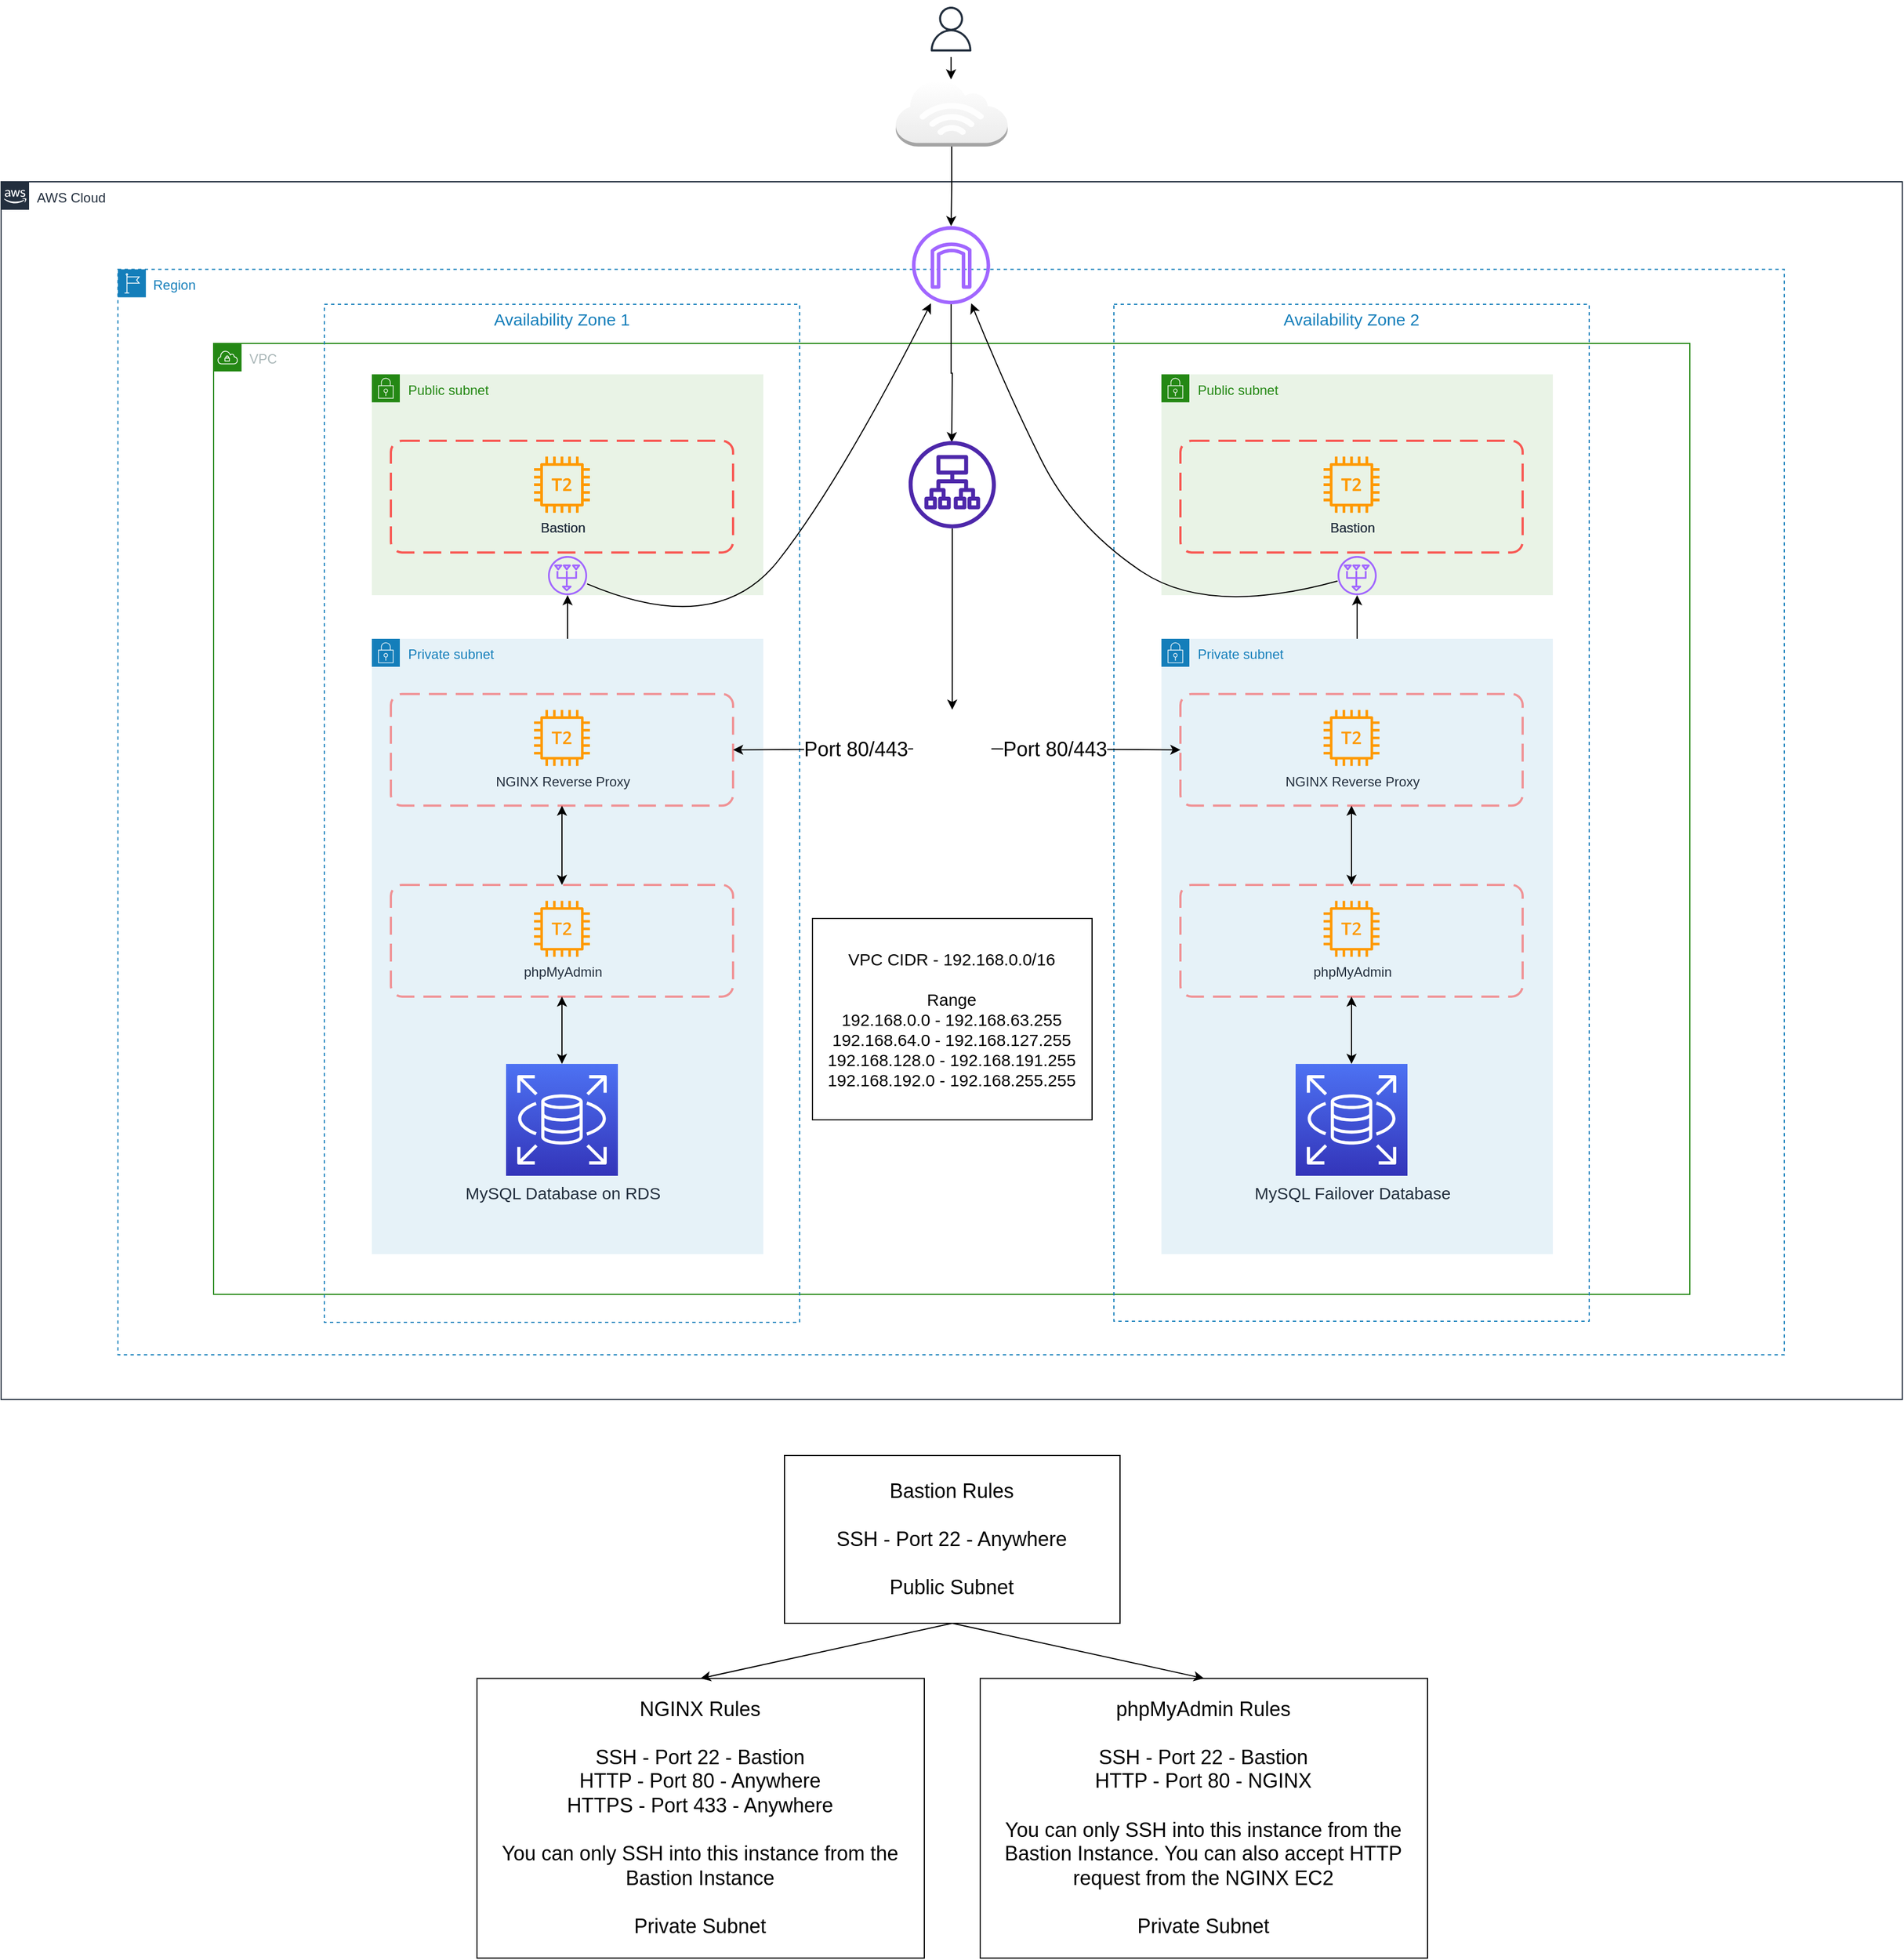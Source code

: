<mxfile version="15.8.2" type="google"><diagram id="fSrnjGD2aspFWsJwa-Qv" name="Page-1"><mxGraphModel dx="-6407" dy="-6089" grid="1" gridSize="10" guides="1" tooltips="1" connect="1" arrows="1" fold="1" page="1" pageScale="1" pageWidth="850" pageHeight="1100" math="0" shadow="0"><root><mxCell id="0"/><mxCell id="1" parent="0"/><mxCell id="5bKBoETCHCRwxor2CSpE-2" value="AWS Cloud" style="points=[[0,0],[0.25,0],[0.5,0],[0.75,0],[1,0],[1,0.25],[1,0.5],[1,0.75],[1,1],[0.75,1],[0.5,1],[0.25,1],[0,1],[0,0.75],[0,0.5],[0,0.25]];outlineConnect=0;gradientColor=none;html=1;whiteSpace=wrap;fontSize=12;fontStyle=0;shape=mxgraph.aws4.group;grIcon=mxgraph.aws4.group_aws_cloud_alt;strokeColor=#232F3E;fillColor=default;verticalAlign=top;align=left;spacingLeft=30;fontColor=#232F3E;dashed=0;" parent="1" vertex="1"><mxGeometry x="9350" y="7861.54" width="1700" height="1088.46" as="geometry"/></mxCell><mxCell id="Xmm6TfRivtz7W0rsvs20-1" style="edgeStyle=orthogonalEdgeStyle;rounded=0;orthogonalLoop=1;jettySize=auto;html=1;" parent="1" source="5bKBoETCHCRwxor2CSpE-3" target="5bKBoETCHCRwxor2CSpE-10" edge="1"><mxGeometry relative="1" as="geometry"/></mxCell><mxCell id="5bKBoETCHCRwxor2CSpE-3" value="" style="sketch=0;outlineConnect=0;fontColor=#232F3E;gradientColor=none;strokeColor=#232F3E;fillColor=#ffffff;dashed=0;verticalLabelPosition=bottom;verticalAlign=top;align=center;html=1;fontSize=12;fontStyle=0;aspect=fixed;shape=mxgraph.aws4.resourceIcon;resIcon=mxgraph.aws4.user;" parent="1" vertex="1"><mxGeometry x="10174.43" y="7700" width="50" height="50" as="geometry"/></mxCell><mxCell id="5bKBoETCHCRwxor2CSpE-4" value="Region" style="points=[[0,0],[0.25,0],[0.5,0],[0.75,0],[1,0],[1,0.25],[1,0.5],[1,0.75],[1,1],[0.75,1],[0.5,1],[0.25,1],[0,1],[0,0.75],[0,0.5],[0,0.25]];outlineConnect=0;gradientColor=none;html=1;whiteSpace=wrap;fontSize=12;fontStyle=0;shape=mxgraph.aws4.group;grIcon=mxgraph.aws4.group_region;strokeColor=#147EBA;fillColor=none;verticalAlign=top;align=left;spacingLeft=30;fontColor=#147EBA;dashed=1;" parent="1" vertex="1"><mxGeometry x="9454.43" y="7939.74" width="1490" height="970.26" as="geometry"/></mxCell><mxCell id="5bKBoETCHCRwxor2CSpE-5" value="VPC" style="points=[[0,0],[0.25,0],[0.5,0],[0.75,0],[1,0],[1,0.25],[1,0.5],[1,0.75],[1,1],[0.75,1],[0.5,1],[0.25,1],[0,1],[0,0.75],[0,0.5],[0,0.25]];outlineConnect=0;gradientColor=none;html=1;whiteSpace=wrap;fontSize=12;fontStyle=0;shape=mxgraph.aws4.group;grIcon=mxgraph.aws4.group_vpc;strokeColor=#248814;fillColor=none;verticalAlign=top;align=left;spacingLeft=30;fontColor=#AAB7B8;dashed=0;" parent="1" vertex="1"><mxGeometry x="9540" y="8006.03" width="1320" height="850" as="geometry"/></mxCell><mxCell id="5bKBoETCHCRwxor2CSpE-7" style="edgeStyle=orthogonalEdgeStyle;rounded=0;orthogonalLoop=1;jettySize=auto;html=1;" parent="1" source="5bKBoETCHCRwxor2CSpE-8" edge="1"><mxGeometry relative="1" as="geometry"><mxPoint x="10200" y="8094.321" as="targetPoint"/></mxGeometry></mxCell><mxCell id="5bKBoETCHCRwxor2CSpE-8" value="" style="sketch=0;outlineConnect=0;fontColor=#232F3E;gradientColor=none;fillColor=#A166FF;strokeColor=none;dashed=0;verticalLabelPosition=bottom;verticalAlign=top;align=center;html=1;fontSize=12;fontStyle=0;aspect=fixed;pointerEvents=1;shape=mxgraph.aws4.internet_gateway;" parent="1" vertex="1"><mxGeometry x="10164.49" y="7901.139" width="69.882" height="69.882" as="geometry"/></mxCell><mxCell id="5bKBoETCHCRwxor2CSpE-9" style="edgeStyle=orthogonalEdgeStyle;rounded=0;orthogonalLoop=1;jettySize=auto;html=1;" parent="1" source="5bKBoETCHCRwxor2CSpE-10" target="5bKBoETCHCRwxor2CSpE-8" edge="1"><mxGeometry relative="1" as="geometry"/></mxCell><mxCell id="5bKBoETCHCRwxor2CSpE-10" value="" style="outlineConnect=0;dashed=0;verticalLabelPosition=bottom;verticalAlign=top;align=center;html=1;shape=mxgraph.aws3.internet_3;fillColor=default;strokeColor=#F58534;gradientDirection=south;gradientColor=#E8E8E8;opacity=90;" parent="1" vertex="1"><mxGeometry x="10150" y="7770" width="100" height="60" as="geometry"/></mxCell><mxCell id="5bKBoETCHCRwxor2CSpE-13" style="edgeStyle=orthogonalEdgeStyle;rounded=0;orthogonalLoop=1;jettySize=auto;html=1;" parent="1" source="bmJ9RPBtk_2PVhjXNljv-72" target="5bKBoETCHCRwxor2CSpE-12" edge="1"><mxGeometry relative="1" as="geometry"><mxPoint x="10200" y="8179.321" as="sourcePoint"/></mxGeometry></mxCell><mxCell id="5bKBoETCHCRwxor2CSpE-16" value="" style="group" parent="1" vertex="1" connectable="0"><mxGeometry x="9639" y="7971.026" width="1309.0" height="920" as="geometry"/></mxCell><mxCell id="5bKBoETCHCRwxor2CSpE-17" value="Availability Zone 1" style="fillColor=none;strokeColor=#147EBA;dashed=1;verticalAlign=top;fontStyle=0;fontColor=#147EBA;spacingTop=-2;fontSize=15;" parent="5bKBoETCHCRwxor2CSpE-16" vertex="1"><mxGeometry width="425" height="910" as="geometry"/></mxCell><mxCell id="5bKBoETCHCRwxor2CSpE-18" value="Public subnet" style="points=[[0,0],[0.25,0],[0.5,0],[0.75,0],[1,0],[1,0.25],[1,0.5],[1,0.75],[1,1],[0.75,1],[0.5,1],[0.25,1],[0,1],[0,0.75],[0,0.5],[0,0.25]];outlineConnect=0;gradientColor=none;html=1;whiteSpace=wrap;fontSize=12;fontStyle=0;shape=mxgraph.aws4.group;grIcon=mxgraph.aws4.group_security_group;grStroke=0;strokeColor=#248814;fillColor=#E9F3E6;verticalAlign=top;align=left;spacingLeft=30;fontColor=#248814;dashed=0;" parent="5bKBoETCHCRwxor2CSpE-16" vertex="1"><mxGeometry x="42.5" y="62.56" width="350" height="197.44" as="geometry"/></mxCell><mxCell id="8BWoS61rpoC5hUv-yom7-12" style="edgeStyle=orthogonalEdgeStyle;rounded=0;orthogonalLoop=1;jettySize=auto;html=1;" parent="5bKBoETCHCRwxor2CSpE-16" source="5bKBoETCHCRwxor2CSpE-19" target="5bKBoETCHCRwxor2CSpE-59" edge="1"><mxGeometry relative="1" as="geometry"/></mxCell><mxCell id="5bKBoETCHCRwxor2CSpE-19" value="Private subnet" style="points=[[0,0],[0.25,0],[0.5,0],[0.75,0],[1,0],[1,0.25],[1,0.5],[1,0.75],[1,1],[0.75,1],[0.5,1],[0.25,1],[0,1],[0,0.75],[0,0.5],[0,0.25]];outlineConnect=0;gradientColor=none;html=1;whiteSpace=wrap;fontSize=12;fontStyle=0;shape=mxgraph.aws4.group;grIcon=mxgraph.aws4.group_security_group;grStroke=0;strokeColor=#147EBA;fillColor=#E6F2F8;verticalAlign=top;align=left;spacingLeft=30;fontColor=#147EBA;dashed=0;" parent="5bKBoETCHCRwxor2CSpE-16" vertex="1"><mxGeometry x="42.5" y="298.97" width="350" height="550" as="geometry"/></mxCell><mxCell id="5bKBoETCHCRwxor2CSpE-20" value="" style="rounded=1;arcSize=10;dashed=1;strokeColor=#ff0000;fillColor=none;gradientColor=none;dashPattern=8 4;strokeWidth=2;opacity=40;" parent="5bKBoETCHCRwxor2CSpE-16" vertex="1"><mxGeometry x="59.5" y="122.0" width="306" height="99.818" as="geometry"/></mxCell><mxCell id="5bKBoETCHCRwxor2CSpE-46" value="Bastion" style="sketch=0;outlineConnect=0;fontColor=#232F3E;gradientColor=none;fillColor=#FF9900;strokeColor=none;dashed=0;verticalLabelPosition=bottom;verticalAlign=top;align=center;html=1;fontSize=12;fontStyle=0;aspect=fixed;pointerEvents=1;shape=mxgraph.aws4.t2_instance;" parent="5bKBoETCHCRwxor2CSpE-16" vertex="1"><mxGeometry x="187.5" y="136.28" width="50" height="50" as="geometry"/></mxCell><mxCell id="5bKBoETCHCRwxor2CSpE-59" value="" style="sketch=0;outlineConnect=0;fontColor=#232F3E;gradientColor=none;fillColor=#A166FF;strokeColor=none;dashed=0;verticalLabelPosition=bottom;verticalAlign=top;align=center;html=1;fontSize=12;fontStyle=0;aspect=fixed;pointerEvents=1;shape=mxgraph.aws4.nat_gateway;rotation=90;" parent="5bKBoETCHCRwxor2CSpE-16" vertex="1"><mxGeometry x="200" y="224.999" width="35" height="35" as="geometry"/></mxCell><mxCell id="8BWoS61rpoC5hUv-yom7-10" style="edgeStyle=orthogonalEdgeStyle;rounded=0;orthogonalLoop=1;jettySize=auto;html=1;startArrow=classic;startFill=1;" parent="5bKBoETCHCRwxor2CSpE-16" source="8BWoS61rpoC5hUv-yom7-3" target="8BWoS61rpoC5hUv-yom7-5" edge="1"><mxGeometry relative="1" as="geometry"/></mxCell><mxCell id="8BWoS61rpoC5hUv-yom7-3" value="" style="rounded=1;arcSize=10;dashed=1;strokeColor=#ff0000;fillColor=none;gradientColor=none;dashPattern=8 4;strokeWidth=2;opacity=40;" parent="5bKBoETCHCRwxor2CSpE-16" vertex="1"><mxGeometry x="59.5" y="348.31" width="306" height="99.818" as="geometry"/></mxCell><mxCell id="8BWoS61rpoC5hUv-yom7-4" value="NGINX Reverse Proxy" style="sketch=0;outlineConnect=0;fontColor=#232F3E;gradientColor=none;fillColor=#FF9900;strokeColor=none;dashed=0;verticalLabelPosition=bottom;verticalAlign=top;align=center;html=1;fontSize=12;fontStyle=0;aspect=fixed;pointerEvents=1;shape=mxgraph.aws4.t2_instance;" parent="5bKBoETCHCRwxor2CSpE-16" vertex="1"><mxGeometry x="187.5" y="362.59" width="50" height="50" as="geometry"/></mxCell><mxCell id="8BWoS61rpoC5hUv-yom7-5" value="" style="rounded=1;arcSize=10;dashed=1;strokeColor=#ff0000;fillColor=none;gradientColor=none;dashPattern=8 4;strokeWidth=2;opacity=40;" parent="5bKBoETCHCRwxor2CSpE-16" vertex="1"><mxGeometry x="59.5" y="518.97" width="306" height="99.818" as="geometry"/></mxCell><mxCell id="8BWoS61rpoC5hUv-yom7-6" value="phpMyAdmin" style="sketch=0;outlineConnect=0;fontColor=#232F3E;gradientColor=none;fillColor=#FF9900;strokeColor=none;dashed=0;verticalLabelPosition=bottom;verticalAlign=top;align=center;html=1;fontSize=12;fontStyle=0;aspect=fixed;pointerEvents=1;shape=mxgraph.aws4.t2_instance;" parent="5bKBoETCHCRwxor2CSpE-16" vertex="1"><mxGeometry x="187.5" y="533.25" width="50" height="50" as="geometry"/></mxCell><mxCell id="8BWoS61rpoC5hUv-yom7-20" value="" style="rounded=1;arcSize=10;dashed=1;strokeColor=#ff0000;fillColor=none;gradientColor=none;dashPattern=8 4;strokeWidth=2;opacity=40;" parent="5bKBoETCHCRwxor2CSpE-16" vertex="1"><mxGeometry x="59.5" y="122" width="306" height="99.818" as="geometry"/></mxCell><mxCell id="8BWoS61rpoC5hUv-yom7-21" value="Bastion" style="sketch=0;outlineConnect=0;fontColor=#232F3E;gradientColor=none;fillColor=#FF9900;strokeColor=none;dashed=0;verticalLabelPosition=bottom;verticalAlign=top;align=center;html=1;fontSize=12;fontStyle=0;aspect=fixed;pointerEvents=1;shape=mxgraph.aws4.t2_instance;" parent="5bKBoETCHCRwxor2CSpE-16" vertex="1"><mxGeometry x="187.5" y="136.28" width="50" height="50" as="geometry"/></mxCell><mxCell id="eTdD6_Irgu49M5RQsjbE-4" style="edgeStyle=orthogonalEdgeStyle;rounded=0;orthogonalLoop=1;jettySize=auto;html=1;entryX=0.5;entryY=1;entryDx=0;entryDy=0;startArrow=classic;startFill=1;" parent="5bKBoETCHCRwxor2CSpE-16" source="eTdD6_Irgu49M5RQsjbE-1" target="8BWoS61rpoC5hUv-yom7-5" edge="1"><mxGeometry relative="1" as="geometry"/></mxCell><mxCell id="eTdD6_Irgu49M5RQsjbE-1" value="&lt;font style=&quot;font-size: 15px&quot;&gt;MySQL Database on RDS&lt;/font&gt;" style="sketch=0;points=[[0,0,0],[0.25,0,0],[0.5,0,0],[0.75,0,0],[1,0,0],[0,1,0],[0.25,1,0],[0.5,1,0],[0.75,1,0],[1,1,0],[0,0.25,0],[0,0.5,0],[0,0.75,0],[1,0.25,0],[1,0.5,0],[1,0.75,0]];outlineConnect=0;fontColor=#232F3E;gradientColor=#4D72F3;gradientDirection=north;fillColor=#3334B9;strokeColor=#ffffff;dashed=0;verticalLabelPosition=bottom;verticalAlign=top;align=center;html=1;fontSize=12;fontStyle=0;aspect=fixed;shape=mxgraph.aws4.resourceIcon;resIcon=mxgraph.aws4.rds;" parent="5bKBoETCHCRwxor2CSpE-16" vertex="1"><mxGeometry x="162.5" y="678.974" width="100" height="100" as="geometry"/></mxCell><mxCell id="bmJ9RPBtk_2PVhjXNljv-72" value="" style="sketch=0;outlineConnect=0;fontColor=#232F3E;gradientColor=none;fillColor=#4D27AA;strokeColor=none;dashed=0;verticalLabelPosition=bottom;verticalAlign=top;align=center;html=1;fontSize=12;fontStyle=0;aspect=fixed;pointerEvents=1;shape=mxgraph.aws4.application_load_balancer;" parent="5bKBoETCHCRwxor2CSpE-16" vertex="1"><mxGeometry x="522.49" y="122.284" width="78" height="78" as="geometry"/></mxCell><mxCell id="8BWoS61rpoC5hUv-yom7-51" value="&lt;font style=&quot;font-size: 15px;&quot;&gt;VPC CIDR - 192.168.0.0/16&lt;br style=&quot;font-size: 15px;&quot;&gt;&lt;br style=&quot;font-size: 15px;&quot;&gt;Range&lt;br style=&quot;font-size: 15px;&quot;&gt;192.168.0.0 - 192.168.63.255&lt;br style=&quot;font-size: 15px;&quot;&gt;192.168.64.0 - 192.168.127.255&lt;br style=&quot;font-size: 15px;&quot;&gt;192.168.128.0 - 192.168.191.255&lt;br style=&quot;font-size: 15px;&quot;&gt;192.168.192.0 - 192.168.255.255&lt;/font&gt;" style="rounded=0;whiteSpace=wrap;html=1;fontSize=15;" parent="5bKBoETCHCRwxor2CSpE-16" vertex="1"><mxGeometry x="436.49" y="548.974" width="250" height="180" as="geometry"/></mxCell><mxCell id="8BWoS61rpoC5hUv-yom7-14" value="" style="curved=1;endArrow=classic;html=1;rounded=0;entryX=0.25;entryY=1;entryDx=0;entryDy=0;" parent="1" source="5bKBoETCHCRwxor2CSpE-59" target="RiEdkrnqtukvn-UQqB_G-8" edge="1"><mxGeometry width="50" height="50" relative="1" as="geometry"><mxPoint x="9960" y="8310" as="sourcePoint"/><mxPoint x="10010" y="8260" as="targetPoint"/><Array as="points"><mxPoint x="9990" y="8270"/><mxPoint x="10100" y="8130"/></Array></mxGeometry></mxCell><mxCell id="5bKBoETCHCRwxor2CSpE-12" value="" style="shape=image;html=1;verticalAlign=top;verticalLabelPosition=bottom;labelBackgroundColor=#ffffff;imageAspect=0;aspect=fixed;image=https://cdn0.iconfinder.com/data/icons/zondicons/20/target-128.png;strokeColor=#F58534;fillColor=default;" parent="1" vertex="1"><mxGeometry x="10165.55" y="8333.412" width="69.882" height="69.882" as="geometry"/></mxCell><mxCell id="5bKBoETCHCRwxor2CSpE-15" value="" style="endArrow=classic;html=1;rounded=0;fontColor=#D05C17;exitX=0;exitY=0.5;exitDx=0;exitDy=0;entryX=1;entryY=0.5;entryDx=0;entryDy=0;" parent="1" source="5bKBoETCHCRwxor2CSpE-12" target="8BWoS61rpoC5hUv-yom7-3" edge="1"><mxGeometry width="50" height="50" relative="1" as="geometry"><mxPoint x="10149" y="8377.692" as="sourcePoint"/><mxPoint x="10010" y="8370" as="targetPoint"/></mxGeometry></mxCell><mxCell id="RiEdkrnqtukvn-UQqB_G-17" value="Port 80/443" style="edgeLabel;html=1;align=center;verticalAlign=middle;resizable=0;points=[];fontSize=18;" parent="5bKBoETCHCRwxor2CSpE-15" vertex="1" connectable="0"><mxGeometry x="-0.175" relative="1" as="geometry"><mxPoint x="15" as="offset"/></mxGeometry></mxCell><mxCell id="RiEdkrnqtukvn-UQqB_G-8" value="" style="rounded=0;whiteSpace=wrap;html=1;fillColor=none;strokeColor=none;" parent="1" vertex="1"><mxGeometry x="10163.43" y="7901.14" width="72" height="69" as="geometry"/></mxCell><mxCell id="8BWoS61rpoC5hUv-yom7-49" value="&lt;font&gt;&lt;font style=&quot;font-size: 18px&quot;&gt;Bastion Rules&lt;br&gt;&lt;br&gt;SSH - Port 22 - Anywhere&lt;br&gt;&lt;br&gt;Public Subnet&lt;/font&gt;&lt;br&gt;&lt;/font&gt;" style="rounded=0;whiteSpace=wrap;html=1;" parent="1" vertex="1"><mxGeometry x="10050.49" y="9000" width="300" height="150" as="geometry"/></mxCell><mxCell id="8BWoS61rpoC5hUv-yom7-52" value="&lt;font&gt;&lt;font style=&quot;font-size: 18px&quot;&gt;NGINX Rules&lt;br&gt;&lt;br&gt;SSH - Port 22 - Bastion&lt;br&gt;HTTP - Port 80 - Anywhere&lt;br&gt;HTTPS - Port 433 - Anywhere&lt;br&gt;&lt;br&gt;You can only SSH into this instance from the Bastion Instance&lt;br&gt;&lt;br&gt;Private Subnet&lt;/font&gt;&lt;br&gt;&lt;/font&gt;" style="rounded=0;whiteSpace=wrap;html=1;" parent="1" vertex="1"><mxGeometry x="9775.49" y="9199.3" width="400" height="250" as="geometry"/></mxCell><mxCell id="8BWoS61rpoC5hUv-yom7-53" value="&lt;font&gt;&lt;font style=&quot;font-size: 18px&quot;&gt;phpMyAdmin Rules&lt;br&gt;&lt;br&gt;SSH - Port 22 - Bastion&lt;br&gt;HTTP - Port 80 - NGINX&lt;br&gt;&lt;br&gt;You can only SSH into this instance from the Bastion Instance. You can also accept HTTP request from the NGINX EC2&lt;br&gt;&lt;br&gt;Private Subnet&lt;/font&gt;&lt;br&gt;&lt;/font&gt;" style="rounded=0;whiteSpace=wrap;html=1;" parent="1" vertex="1"><mxGeometry x="10225.49" y="9199.3" width="400" height="250" as="geometry"/></mxCell><mxCell id="RiEdkrnqtukvn-UQqB_G-14" value="" style="endArrow=classic;html=1;rounded=0;fontSize=18;exitX=0.5;exitY=1;exitDx=0;exitDy=0;entryX=0.5;entryY=0;entryDx=0;entryDy=0;" parent="1" source="8BWoS61rpoC5hUv-yom7-49" target="8BWoS61rpoC5hUv-yom7-52" edge="1"><mxGeometry width="50" height="50" relative="1" as="geometry"><mxPoint x="10159.92" y="9230" as="sourcePoint"/><mxPoint x="10209.92" y="9180" as="targetPoint"/></mxGeometry></mxCell><mxCell id="RiEdkrnqtukvn-UQqB_G-15" value="" style="endArrow=classic;html=1;rounded=0;fontSize=18;exitX=0.5;exitY=1;exitDx=0;exitDy=0;entryX=0.5;entryY=0;entryDx=0;entryDy=0;" parent="1" source="8BWoS61rpoC5hUv-yom7-49" target="8BWoS61rpoC5hUv-yom7-53" edge="1"><mxGeometry width="50" height="50" relative="1" as="geometry"><mxPoint x="10184.92" y="9160" as="sourcePoint"/><mxPoint x="9984.92" y="9209.3" as="targetPoint"/></mxGeometry></mxCell><mxCell id="bmJ9RPBtk_2PVhjXNljv-52" value="Availability Zone 2" style="fillColor=none;strokeColor=#147EBA;dashed=1;verticalAlign=top;fontStyle=0;fontColor=#147EBA;spacingTop=-2;fontSize=15;" parent="1" vertex="1"><mxGeometry x="10345" y="7971.03" width="425" height="908.97" as="geometry"/></mxCell><mxCell id="bmJ9RPBtk_2PVhjXNljv-53" value="Public subnet" style="points=[[0,0],[0.25,0],[0.5,0],[0.75,0],[1,0],[1,0.25],[1,0.5],[1,0.75],[1,1],[0.75,1],[0.5,1],[0.25,1],[0,1],[0,0.75],[0,0.5],[0,0.25]];outlineConnect=0;gradientColor=none;html=1;whiteSpace=wrap;fontSize=12;fontStyle=0;shape=mxgraph.aws4.group;grIcon=mxgraph.aws4.group_security_group;grStroke=0;strokeColor=#248814;fillColor=#E9F3E6;verticalAlign=top;align=left;spacingLeft=30;fontColor=#248814;dashed=0;" parent="1" vertex="1"><mxGeometry x="10387.5" y="8033.586" width="350" height="197.44" as="geometry"/></mxCell><mxCell id="bmJ9RPBtk_2PVhjXNljv-54" style="edgeStyle=orthogonalEdgeStyle;rounded=0;orthogonalLoop=1;jettySize=auto;html=1;" parent="1" source="bmJ9RPBtk_2PVhjXNljv-55" target="bmJ9RPBtk_2PVhjXNljv-58" edge="1"><mxGeometry relative="1" as="geometry"/></mxCell><mxCell id="bmJ9RPBtk_2PVhjXNljv-55" value="Private subnet" style="points=[[0,0],[0.25,0],[0.5,0],[0.75,0],[1,0],[1,0.25],[1,0.5],[1,0.75],[1,1],[0.75,1],[0.5,1],[0.25,1],[0,1],[0,0.75],[0,0.5],[0,0.25]];outlineConnect=0;gradientColor=none;html=1;whiteSpace=wrap;fontSize=12;fontStyle=0;shape=mxgraph.aws4.group;grIcon=mxgraph.aws4.group_security_group;grStroke=0;strokeColor=#147EBA;fillColor=#E6F2F8;verticalAlign=top;align=left;spacingLeft=30;fontColor=#147EBA;dashed=0;" parent="1" vertex="1"><mxGeometry x="10387.5" y="8269.996" width="350" height="550" as="geometry"/></mxCell><mxCell id="bmJ9RPBtk_2PVhjXNljv-56" value="" style="rounded=1;arcSize=10;dashed=1;strokeColor=#ff0000;fillColor=none;gradientColor=none;dashPattern=8 4;strokeWidth=2;opacity=40;" parent="1" vertex="1"><mxGeometry x="10404.5" y="8093.026" width="306" height="99.818" as="geometry"/></mxCell><mxCell id="bmJ9RPBtk_2PVhjXNljv-57" value="Bastion" style="sketch=0;outlineConnect=0;fontColor=#232F3E;gradientColor=none;fillColor=#FF9900;strokeColor=none;dashed=0;verticalLabelPosition=bottom;verticalAlign=top;align=center;html=1;fontSize=12;fontStyle=0;aspect=fixed;pointerEvents=1;shape=mxgraph.aws4.t2_instance;" parent="1" vertex="1"><mxGeometry x="10532.5" y="8107.306" width="50" height="50" as="geometry"/></mxCell><mxCell id="bmJ9RPBtk_2PVhjXNljv-58" value="" style="sketch=0;outlineConnect=0;fontColor=#232F3E;gradientColor=none;fillColor=#A166FF;strokeColor=none;dashed=0;verticalLabelPosition=bottom;verticalAlign=top;align=center;html=1;fontSize=12;fontStyle=0;aspect=fixed;pointerEvents=1;shape=mxgraph.aws4.nat_gateway;rotation=90;" parent="1" vertex="1"><mxGeometry x="10545" y="8196.025" width="35" height="35" as="geometry"/></mxCell><mxCell id="bmJ9RPBtk_2PVhjXNljv-59" style="edgeStyle=orthogonalEdgeStyle;rounded=0;orthogonalLoop=1;jettySize=auto;html=1;startArrow=classic;startFill=1;" parent="1" source="bmJ9RPBtk_2PVhjXNljv-60" target="bmJ9RPBtk_2PVhjXNljv-62" edge="1"><mxGeometry relative="1" as="geometry"/></mxCell><mxCell id="bmJ9RPBtk_2PVhjXNljv-60" value="" style="rounded=1;arcSize=10;dashed=1;strokeColor=#ff0000;fillColor=none;gradientColor=none;dashPattern=8 4;strokeWidth=2;opacity=40;" parent="1" vertex="1"><mxGeometry x="10404.5" y="8319.336" width="306" height="99.818" as="geometry"/></mxCell><mxCell id="bmJ9RPBtk_2PVhjXNljv-61" value="NGINX Reverse Proxy" style="sketch=0;outlineConnect=0;fontColor=#232F3E;gradientColor=none;fillColor=#FF9900;strokeColor=none;dashed=0;verticalLabelPosition=bottom;verticalAlign=top;align=center;html=1;fontSize=12;fontStyle=0;aspect=fixed;pointerEvents=1;shape=mxgraph.aws4.t2_instance;" parent="1" vertex="1"><mxGeometry x="10532.5" y="8333.616" width="50" height="50" as="geometry"/></mxCell><mxCell id="bmJ9RPBtk_2PVhjXNljv-62" value="" style="rounded=1;arcSize=10;dashed=1;strokeColor=#ff0000;fillColor=none;gradientColor=none;dashPattern=8 4;strokeWidth=2;opacity=40;" parent="1" vertex="1"><mxGeometry x="10404.5" y="8489.996" width="306" height="99.818" as="geometry"/></mxCell><mxCell id="bmJ9RPBtk_2PVhjXNljv-63" value="phpMyAdmin" style="sketch=0;outlineConnect=0;fontColor=#232F3E;gradientColor=none;fillColor=#FF9900;strokeColor=none;dashed=0;verticalLabelPosition=bottom;verticalAlign=top;align=center;html=1;fontSize=12;fontStyle=0;aspect=fixed;pointerEvents=1;shape=mxgraph.aws4.t2_instance;" parent="1" vertex="1"><mxGeometry x="10532.5" y="8504.276" width="50" height="50" as="geometry"/></mxCell><mxCell id="bmJ9RPBtk_2PVhjXNljv-64" value="" style="rounded=1;arcSize=10;dashed=1;strokeColor=#ff0000;fillColor=none;gradientColor=none;dashPattern=8 4;strokeWidth=2;opacity=40;" parent="1" vertex="1"><mxGeometry x="10404.5" y="8093.026" width="306" height="99.818" as="geometry"/></mxCell><mxCell id="bmJ9RPBtk_2PVhjXNljv-65" value="Bastion" style="sketch=0;outlineConnect=0;fontColor=#232F3E;gradientColor=none;fillColor=#FF9900;strokeColor=none;dashed=0;verticalLabelPosition=bottom;verticalAlign=top;align=center;html=1;fontSize=12;fontStyle=0;aspect=fixed;pointerEvents=1;shape=mxgraph.aws4.t2_instance;" parent="1" vertex="1"><mxGeometry x="10532.5" y="8107.306" width="50" height="50" as="geometry"/></mxCell><mxCell id="bmJ9RPBtk_2PVhjXNljv-66" style="edgeStyle=orthogonalEdgeStyle;rounded=0;orthogonalLoop=1;jettySize=auto;html=1;entryX=0.5;entryY=1;entryDx=0;entryDy=0;startArrow=classic;startFill=1;" parent="1" source="bmJ9RPBtk_2PVhjXNljv-67" target="bmJ9RPBtk_2PVhjXNljv-62" edge="1"><mxGeometry relative="1" as="geometry"/></mxCell><mxCell id="bmJ9RPBtk_2PVhjXNljv-67" value="&lt;font style=&quot;font-size: 15px&quot;&gt;MySQL Failover Database&lt;/font&gt;" style="sketch=0;points=[[0,0,0],[0.25,0,0],[0.5,0,0],[0.75,0,0],[1,0,0],[0,1,0],[0.25,1,0],[0.5,1,0],[0.75,1,0],[1,1,0],[0,0.25,0],[0,0.5,0],[0,0.75,0],[1,0.25,0],[1,0.5,0],[1,0.75,0]];outlineConnect=0;fontColor=#232F3E;gradientColor=#4D72F3;gradientDirection=north;fillColor=#3334B9;strokeColor=#ffffff;dashed=0;verticalLabelPosition=bottom;verticalAlign=top;align=center;html=1;fontSize=12;fontStyle=0;aspect=fixed;shape=mxgraph.aws4.resourceIcon;resIcon=mxgraph.aws4.rds;" parent="1" vertex="1"><mxGeometry x="10507.5" y="8650" width="100" height="100" as="geometry"/></mxCell><mxCell id="bmJ9RPBtk_2PVhjXNljv-50" value="" style="endArrow=classic;html=1;rounded=0;fontColor=#D05C17;exitX=1;exitY=0.5;exitDx=0;exitDy=0;entryX=0;entryY=0.5;entryDx=0;entryDy=0;" parent="1" source="5bKBoETCHCRwxor2CSpE-12" target="bmJ9RPBtk_2PVhjXNljv-60" edge="1"><mxGeometry width="50" height="50" relative="1" as="geometry"><mxPoint x="10307.93" y="8439.503" as="sourcePoint"/><mxPoint x="10399.5" y="8368.355" as="targetPoint"/></mxGeometry></mxCell><mxCell id="bmJ9RPBtk_2PVhjXNljv-51" value="Port 80/443" style="edgeLabel;html=1;align=center;verticalAlign=middle;resizable=0;points=[];fontSize=18;" parent="bmJ9RPBtk_2PVhjXNljv-50" vertex="1" connectable="0"><mxGeometry x="-0.175" relative="1" as="geometry"><mxPoint x="-13" as="offset"/></mxGeometry></mxCell><mxCell id="bmJ9RPBtk_2PVhjXNljv-69" value="" style="curved=1;endArrow=classic;html=1;rounded=0;entryX=0.75;entryY=1;entryDx=0;entryDy=0;" parent="1" source="bmJ9RPBtk_2PVhjXNljv-58" target="RiEdkrnqtukvn-UQqB_G-8" edge="1"><mxGeometry width="50" height="50" relative="1" as="geometry"><mxPoint x="9875" y="8230.46" as="sourcePoint"/><mxPoint x="10191.516" y="7981.021" as="targetPoint"/><Array as="points"><mxPoint x="10430" y="8250"/><mxPoint x="10310" y="8170"/><mxPoint x="10250" y="8050"/></Array></mxGeometry></mxCell></root></mxGraphModel></diagram></mxfile>